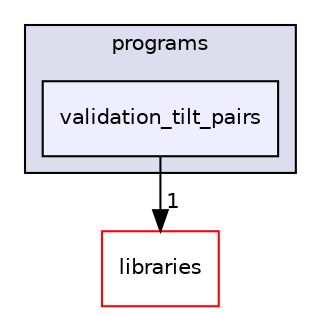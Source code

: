 digraph "xmipp/legacy/applications/programs/validation_tilt_pairs" {
  compound=true
  node [ fontsize="10", fontname="Helvetica"];
  edge [ labelfontsize="10", labelfontname="Helvetica"];
  subgraph clusterdir_a205c211814f26c7bbd02dbfc70fcda8 {
    graph [ bgcolor="#ddddee", pencolor="black", label="programs" fontname="Helvetica", fontsize="10", URL="dir_a205c211814f26c7bbd02dbfc70fcda8.html"]
  dir_76fe2bce5144ac9c6bbf8fd225370cfd [shape=box, label="validation_tilt_pairs", style="filled", fillcolor="#eeeeff", pencolor="black", URL="dir_76fe2bce5144ac9c6bbf8fd225370cfd.html"];
  }
  dir_ec5db26cfb72886407809adaaec84b8a [shape=box label="libraries" fillcolor="white" style="filled" color="red" URL="dir_ec5db26cfb72886407809adaaec84b8a.html"];
  dir_76fe2bce5144ac9c6bbf8fd225370cfd->dir_ec5db26cfb72886407809adaaec84b8a [headlabel="1", labeldistance=1.5 headhref="dir_000313_000322.html"];
}
